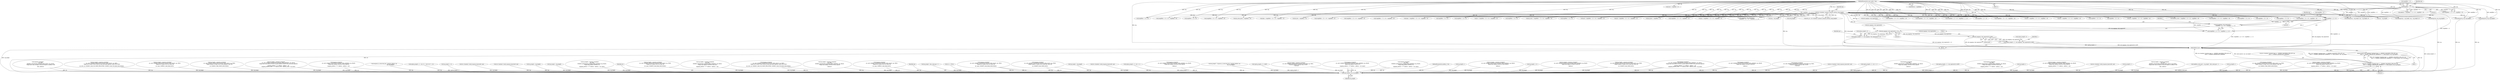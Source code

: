 digraph "0_libmodbus_5ccdf5ef79d742640355d1132fa9e2abc7fbaefc@integer" {
"1001321" [label="(Call,mb_mapping->tab_registers[i] =\n                    (req[offset + j] << 8) + req[offset + j + 1])"];
"1001328" [label="(Call,req[offset + j] << 8)"];
"1000189" [label="(Call,ctx->backend->prepare_response_tid(req, &req_length))"];
"1000163" [label="(Call,req[offset + 1] << 8)"];
"1000116" [label="(MethodParameterIn,const uint8_t *req)"];
"1001359" [label="(Call,mb_mapping->tab_registers[i] >> 8)"];
"1001354" [label="(Call,rsp[rsp_length++] = mb_mapping->tab_registers[i] >> 8)"];
"1001371" [label="(Call,mb_mapping->tab_registers[i] & 0xFF)"];
"1001366" [label="(Call,rsp[rsp_length++] = mb_mapping->tab_registers[i] & 0xFF)"];
"1001406" [label="(Call,send_msg(ctx, rsp, rsp_length))"];
"1001393" [label="(Call,(ctx->backend->backend_type == _MODBUS_BACKEND_TYPE_RTU &&\n            slave == MODBUS_BROADCAST_ADDRESS) ? 0 : send_msg(ctx, rsp, rsp_length))"];
"1001392" [label="(Return,return (ctx->backend->backend_type == _MODBUS_BACKEND_TYPE_RTU &&\n            slave == MODBUS_BROADCAST_ADDRESS) ? 0 : send_msg(ctx, rsp, rsp_length);)"];
"1000824" [label="(Call,nb_bytes = req[offset + 5])"];
"1000116" [label="(MethodParameterIn,const uint8_t *req)"];
"1000163" [label="(Call,req[offset + 1] << 8)"];
"1000191" [label="(Call,&req_length)"];
"1000245" [label="(Call,nb = (req[offset + 3] << 8) + req[offset + 4])"];
"1001112" [label="(Call,memcpy(rsp, req, req_length))"];
"1000604" [label="(Call,response_exception(\n                    ctx, &sft,\n                    MODBUS_EXCEPTION_ILLEGAL_DATA_VALUE, rsp, FALSE,\n                    \"Illegal data value 0x%0X in write_bit request at address %0X\n\",\n                    data, address))"];
"1000686" [label="(Call,req[offset + 3] << 8)"];
"1001083" [label="(Call,(req[offset + 5] << 8) + req[offset + 6])"];
"1001126" [label="(Call,req[offset + 3] << 8)"];
"1001217" [label="(Call,rsp_length = response_exception(\n                ctx, &sft, MODBUS_EXCEPTION_ILLEGAL_DATA_VALUE, rsp, TRUE,\n                \"Illegal nb of values (W%d, R%d) in write_and_read_registers (max W%d, R%d)\n\",\n                nb_write, nb, MODBUS_MAX_WR_WRITE_REGISTERS, MODBUS_MAX_WR_READ_REGISTERS))"];
"1000275" [label="(Call,rsp_length = response_exception(\n                ctx, &sft, MODBUS_EXCEPTION_ILLEGAL_DATA_VALUE, rsp, TRUE,\n                \"Illegal nb of values %d in %s (max %d)\n\",\n                nb, name, MODBUS_MAX_READ_BITS))"];
"1000854" [label="(Call,rsp_length = response_exception(\n                 ctx, &sft, MODBUS_EXCEPTION_ILLEGAL_DATA_VALUE, rsp, TRUE,\n                 \"Illegal number of values %d in write_registers (max %d)\n\",\n                nb, MODBUS_MAX_WRITE_REGISTERS))"];
"1001171" [label="(Call,nb_write_bytes = req[offset + 9])"];
"1000699" [label="(Call,nb_bits = req[offset + 5])"];
"1001257" [label="(Call,rsp_length = response_exception(\n                ctx, &sft, MODBUS_EXCEPTION_ILLEGAL_DATA_ADDRESS, rsp, FALSE,\n                \"Illegal data read address 0x%0X or write address 0x%0X write_and_read_registers\n\",\n                mapping_address < 0 ? address : address + nb,\n                mapping_address_write < 0 ? address_write : address_write + nb_write))"];
"1001410" [label="(MethodReturn,int)"];
"1000882" [label="(Call,response_exception(\n                ctx, &sft, MODBUS_EXCEPTION_ILLEGAL_DATA_ADDRESS, rsp, FALSE,\n                \"Illegal data address 0x%0X in write_registers\n\",\n                mapping_address < 0 ? address : address + nb))"];
"1001320" [label="(Block,)"];
"1000810" [label="(Call,(req[offset + 3] << 8) + req[offset + 4])"];
"1000344" [label="(Call,response_io_status(tab_bits, mapping_address, nb,\n                                            rsp, rsp_length))"];
"1000652" [label="(Call,(req[offset + 3] << 8) + req[offset + 4])"];
"1000327" [label="(Call,rsp[rsp_length++] = (nb / 8) + ((nb % 8) ? 1 : 0))"];
"1000801" [label="(Call,rsp_length += 4)"];
"1001355" [label="(Call,rsp[rsp_length++])"];
"1001372" [label="(Call,mb_mapping->tab_registers[i])"];
"1000789" [label="(Call,ctx->backend->build_response_basis(&sft, rsp))"];
"1000479" [label="(Call,ctx->backend->build_response_basis(&sft, rsp))"];
"1001405" [label="(Literal,0)"];
"1001116" [label="(Call,rsp_length = req_length)"];
"1000676" [label="(Call,rsp_length = req_length)"];
"1001157" [label="(Call,(req[offset + 7] << 8) + req[offset + 8])"];
"1000185" [label="(Call,sft.t_id = ctx->backend->prepare_response_tid(req, &req_length))"];
"1000300" [label="(Call,rsp_length = response_exception(\n                ctx, &sft,\n                MODBUS_EXCEPTION_ILLEGAL_DATA_ADDRESS, rsp, FALSE,\n                \"Illegal data address 0x%0X in %s\n\",\n                mapping_address < 0 ? address : address + nb, name))"];
"1001409" [label="(Identifier,rsp_length)"];
"1001407" [label="(Identifier,ctx)"];
"1000430" [label="(Call,rsp_length = response_exception(\n                ctx, &sft, MODBUS_EXCEPTION_ILLEGAL_DATA_VALUE, rsp, TRUE,\n                \"Illegal nb of values %d in %s (max %d)\n\",\n                nb, name, MODBUS_MAX_READ_REGISTERS))"];
"1000755" [label="(Call,rsp_length = response_exception(\n                ctx, &sft,\n                MODBUS_EXCEPTION_ILLEGAL_DATA_ADDRESS, rsp, FALSE,\n                \"Illegal data address 0x%0X in write_bits\n\",\n                mapping_address < 0 ? address : address + nb))"];
"1000559" [label="(Call,data = (req[offset + 3] << 8) + req[offset + 4])"];
"1001219" [label="(Call,response_exception(\n                ctx, &sft, MODBUS_EXCEPTION_ILLEGAL_DATA_VALUE, rsp, TRUE,\n                \"Illegal nb of values (W%d, R%d) in write_and_read_registers (max W%d, R%d)\n\",\n                nb_write, nb, MODBUS_MAX_WR_WRITE_REGISTERS, MODBUS_MAX_WR_READ_REGISTERS))"];
"1000636" [label="(Call,rsp_length = response_exception(\n                ctx, &sft,\n                MODBUS_EXCEPTION_ILLEGAL_DATA_ADDRESS, rsp, FALSE,\n                \"Illegal data address 0x%0X in write_register\n\",\n                address))"];
"1000793" [label="(Call,memcpy(rsp + rsp_length, req + rsp_length, 4))"];
"1000277" [label="(Call,response_exception(\n                ctx, &sft, MODBUS_EXCEPTION_ILLEGAL_DATA_VALUE, rsp, TRUE,\n                \"Illegal nb of values %d in %s (max %d)\n\",\n                nb, name, MODBUS_MAX_READ_BITS))"];
"1000811" [label="(Call,req[offset + 3] << 8)"];
"1001354" [label="(Call,rsp[rsp_length++] = mb_mapping->tab_registers[i] >> 8)"];
"1000148" [label="(Call,slave = req[offset - 1])"];
"1001377" [label="(Literal,0xFF)"];
"1001155" [label="(Call,nb_write = (req[offset + 7] << 8) + req[offset + 8])"];
"1001327" [label="(Call,(req[offset + j] << 8) + req[offset + j + 1])"];
"1001123" [label="(Call,nb = (req[offset + 3] << 8) + req[offset + 4])"];
"1001408" [label="(Identifier,rsp)"];
"1001000" [label="(Call,rsp_length - byte_count_pos - 1)"];
"1000131" [label="(Call,ctx == NULL)"];
"1001084" [label="(Call,req[offset + 5] << 8)"];
"1000164" [label="(Call,req[offset + 1])"];
"1000432" [label="(Call,response_exception(\n                ctx, &sft, MODBUS_EXCEPTION_ILLEGAL_DATA_VALUE, rsp, TRUE,\n                \"Illegal nb of values %d in %s (max %d)\n\",\n                nb, name, MODBUS_MAX_READ_REGISTERS))"];
"1000190" [label="(Identifier,req)"];
"1000731" [label="(Call,response_exception(\n                ctx, &sft, MODBUS_EXCEPTION_ILLEGAL_DATA_VALUE, rsp, TRUE,\n                \"Illegal number of values %d in write_bits (max %d)\n\",\n                nb, MODBUS_MAX_WRITE_BITS))"];
"1000597" [label="(Call,rsp_length = req_length)"];
"1001289" [label="(Call,ctx->backend->build_response_basis(&sft, rsp))"];
"1001068" [label="(Call,req[offset + 3] << 8)"];
"1000797" [label="(Call,req + rsp_length)"];
"1000483" [label="(Call,rsp[rsp_length++] = nb << 1)"];
"1001045" [label="(Call,response_exception(\n                ctx, &sft, MODBUS_EXCEPTION_ILLEGAL_DATA_ADDRESS, rsp, FALSE,\n                \"Illegal data address 0x%0X in write_register\n\",\n                address))"];
"1000342" [label="(Call,rsp_length = response_io_status(tab_bits, mapping_address, nb,\n                                            rsp, rsp_length))"];
"1001328" [label="(Call,req[offset + j] << 8)"];
"1000949" [label="(Call,memcpy(rsp + rsp_length, req + rsp_length, 4))"];
"1000160" [label="(Call,address = (req[offset + 1] << 8) + req[offset + 2])"];
"1000119" [label="(Block,)"];
"1000403" [label="(Call,req[offset + 3] << 8)"];
"1001366" [label="(Call,rsp[rsp_length++] = mb_mapping->tab_registers[i] & 0xFF)"];
"1000981" [label="(Call,rsp[rsp_length++] = 0xFF)"];
"1001380" [label="(Call,rsp_length = response_exception(\n            ctx, &sft, MODBUS_EXCEPTION_ILLEGAL_FUNCTION, rsp, TRUE,\n            \"Unknown Modbus function code: 0x%0X\n\", function))"];
"1001142" [label="(Call,req[offset + 5] << 8)"];
"1000457" [label="(Call,response_exception(\n                ctx, &sft, MODBUS_EXCEPTION_ILLEGAL_DATA_ADDRESS, rsp, FALSE,\n                \"Illegal data address 0x%0X in %s\n\",\n                mapping_address < 0 ? address : address + nb, name))"];
"1001359" [label="(Call,mb_mapping->tab_registers[i] >> 8)"];
"1000302" [label="(Call,response_exception(\n                ctx, &sft,\n                MODBUS_EXCEPTION_ILLEGAL_DATA_ADDRESS, rsp, FALSE,\n                \"Illegal data address 0x%0X in %s\n\",\n                mapping_address < 0 ? address : address + nb, name))"];
"1001065" [label="(Call,and = (req[offset + 3] << 8) + req[offset + 4])"];
"1001368" [label="(Identifier,rsp)"];
"1000115" [label="(MethodParameterIn,modbus_t *ctx)"];
"1001296" [label="(Call,rsp_length++)"];
"1001043" [label="(Call,rsp_length = response_exception(\n                ctx, &sft, MODBUS_EXCEPTION_ILLEGAL_DATA_ADDRESS, rsp, FALSE,\n                \"Illegal data address 0x%0X in write_register\n\",\n                address))"];
"1000808" [label="(Call,nb = (req[offset + 3] << 8) + req[offset + 4])"];
"1000957" [label="(Call,rsp_length += 4)"];
"1000169" [label="(Literal,8)"];
"1000189" [label="(Call,ctx->backend->prepare_response_tid(req, &req_length))"];
"1000247" [label="(Call,(req[offset + 3] << 8) + req[offset + 4])"];
"1000545" [label="(Call,rsp_length = response_exception(\n                ctx, &sft, MODBUS_EXCEPTION_ILLEGAL_DATA_ADDRESS, rsp, FALSE,\n                \"Illegal data address 0x%0X in write_bit\n\",\n                address))"];
"1000922" [label="(Call,mb_mapping->tab_registers[i] =\n                    (req[offset + j] << 8) + req[offset + j + 1])"];
"1000729" [label="(Call,rsp_length = response_exception(\n                ctx, &sft, MODBUS_EXCEPTION_ILLEGAL_DATA_VALUE, rsp, TRUE,\n                \"Illegal number of values %d in write_bits (max %d)\n\",\n                nb, MODBUS_MAX_WRITE_BITS))"];
"1001141" [label="(Call,(req[offset + 5] << 8) + req[offset + 6])"];
"1001259" [label="(Call,response_exception(\n                ctx, &sft, MODBUS_EXCEPTION_ILLEGAL_DATA_ADDRESS, rsp, FALSE,\n                \"Illegal data read address 0x%0X or write address 0x%0X write_and_read_registers\n\",\n                mapping_address < 0 ? address : address + nb,\n                mapping_address_write < 0 ? address_write : address_write + nb_write))"];
"1000547" [label="(Call,response_exception(\n                ctx, &sft, MODBUS_EXCEPTION_ILLEGAL_DATA_ADDRESS, rsp, FALSE,\n                \"Illegal data address 0x%0X in write_bit\n\",\n                address))"];
"1001382" [label="(Call,response_exception(\n            ctx, &sft, MODBUS_EXCEPTION_ILLEGAL_FUNCTION, rsp, TRUE,\n            \"Unknown Modbus function code: 0x%0X\n\", function))"];
"1000945" [label="(Call,ctx->backend->build_response_basis(&sft, rsp))"];
"1001352" [label="(Identifier,i)"];
"1000650" [label="(Call,data = (req[offset + 3] << 8) + req[offset + 4])"];
"1001081" [label="(Call,or = (req[offset + 5] << 8) + req[offset + 6])"];
"1001293" [label="(Call,rsp[rsp_length++] = nb << 1)"];
"1001393" [label="(Call,(ctx->backend->backend_type == _MODBUS_BACKEND_TYPE_RTU &&\n            slave == MODBUS_BROADCAST_ADDRESS) ? 0 : send_msg(ctx, rsp, rsp_length))"];
"1001322" [label="(Call,mb_mapping->tab_registers[i])"];
"1000638" [label="(Call,response_exception(\n                ctx, &sft,\n                MODBUS_EXCEPTION_ILLEGAL_DATA_ADDRESS, rsp, FALSE,\n                \"Illegal data address 0x%0X in write_register\n\",\n                address))"];
"1001336" [label="(Identifier,req)"];
"1000513" [label="(Call,rsp[rsp_length++] = tab_registers[i] & 0xFF)"];
"1001392" [label="(Return,return (ctx->backend->backend_type == _MODBUS_BACKEND_TYPE_RTU &&\n            slave == MODBUS_BROADCAST_ADDRESS) ? 0 : send_msg(ctx, rsp, rsp_length);)"];
"1000757" [label="(Call,response_exception(\n                ctx, &sft,\n                MODBUS_EXCEPTION_ILLEGAL_DATA_ADDRESS, rsp, FALSE,\n                \"Illegal data address 0x%0X in write_bits\n\",\n                mapping_address < 0 ? address : address + nb))"];
"1000248" [label="(Call,req[offset + 3] << 8)"];
"1000653" [label="(Call,req[offset + 3] << 8)"];
"1000486" [label="(Call,rsp_length++)"];
"1000683" [label="(Call,nb = (req[offset + 3] << 8) + req[offset + 4])"];
"1000953" [label="(Call,req + rsp_length)"];
"1001139" [label="(Call,address_write = (req[offset + 5] << 8) + req[offset + 6])"];
"1001334" [label="(Literal,8)"];
"1001321" [label="(Call,mb_mapping->tab_registers[i] =\n                    (req[offset + j] << 8) + req[offset + j + 1])"];
"1001125" [label="(Call,(req[offset + 3] << 8) + req[offset + 4])"];
"1001367" [label="(Call,rsp[rsp_length++])"];
"1001394" [label="(Call,ctx->backend->backend_type == _MODBUS_BACKEND_TYPE_RTU &&\n            slave == MODBUS_BROADCAST_ADDRESS)"];
"1000162" [label="(Call,(req[offset + 1] << 8) + req[offset + 2])"];
"1000155" [label="(Call,function = req[offset])"];
"1000562" [label="(Call,req[offset + 3] << 8)"];
"1001158" [label="(Call,req[offset + 7] << 8)"];
"1000880" [label="(Call,rsp_length = response_exception(\n                ctx, &sft, MODBUS_EXCEPTION_ILLEGAL_DATA_ADDRESS, rsp, FALSE,\n                \"Illegal data address 0x%0X in write_registers\n\",\n                mapping_address < 0 ? address : address + nb))"];
"1000967" [label="(Call,ctx->backend->build_response_basis(&sft, rsp))"];
"1000672" [label="(Call,memcpy(rsp, req, req_length))"];
"1000402" [label="(Call,(req[offset + 3] << 8) + req[offset + 4])"];
"1001067" [label="(Call,(req[offset + 3] << 8) + req[offset + 4])"];
"1001406" [label="(Call,send_msg(ctx, rsp, rsp_length))"];
"1000516" [label="(Call,rsp_length++)"];
"1001365" [label="(Literal,8)"];
"1000602" [label="(Call,rsp_length = response_exception(\n                    ctx, &sft,\n                    MODBUS_EXCEPTION_ILLEGAL_DATA_VALUE, rsp, FALSE,\n                    \"Illegal data value 0x%0X in write_bit request at address %0X\n\",\n                    data, address))"];
"1000685" [label="(Call,(req[offset + 3] << 8) + req[offset + 4])"];
"1001329" [label="(Call,req[offset + j])"];
"1000593" [label="(Call,memcpy(rsp, req, req_length))"];
"1000928" [label="(Call,(req[offset + j] << 8) + req[offset + j + 1])"];
"1000929" [label="(Call,req[offset + j] << 8)"];
"1001353" [label="(Block,)"];
"1000400" [label="(Call,nb = (req[offset + 3] << 8) + req[offset + 4])"];
"1001371" [label="(Call,mb_mapping->tab_registers[i] & 0xFF)"];
"1001316" [label="(Identifier,i)"];
"1000561" [label="(Call,(req[offset + 3] << 8) + req[offset + 4])"];
"1000996" [label="(Call,rsp[byte_count_pos] = rsp_length - byte_count_pos - 1)"];
"1000171" [label="(Identifier,req)"];
"1001369" [label="(Call,rsp_length++)"];
"1001360" [label="(Call,mb_mapping->tab_registers[i])"];
"1000856" [label="(Call,response_exception(\n                 ctx, &sft, MODBUS_EXCEPTION_ILLEGAL_DATA_VALUE, rsp, TRUE,\n                 \"Illegal number of values %d in write_registers (max %d)\n\",\n                nb, MODBUS_MAX_WRITE_REGISTERS))"];
"1000455" [label="(Call,rsp_length = response_exception(\n                ctx, &sft, MODBUS_EXCEPTION_ILLEGAL_DATA_ADDRESS, rsp, FALSE,\n                \"Illegal data address 0x%0X in %s\n\",\n                mapping_address < 0 ? address : address + nb, name))"];
"1001321" -> "1001320"  [label="AST: "];
"1001321" -> "1001327"  [label="CFG: "];
"1001322" -> "1001321"  [label="AST: "];
"1001327" -> "1001321"  [label="AST: "];
"1001316" -> "1001321"  [label="CFG: "];
"1001321" -> "1001410"  [label="DDG: mb_mapping->tab_registers[i]"];
"1001321" -> "1001410"  [label="DDG: (req[offset + j] << 8) + req[offset + j + 1]"];
"1001328" -> "1001321"  [label="DDG: req[offset + j]"];
"1001328" -> "1001321"  [label="DDG: 8"];
"1000189" -> "1001321"  [label="DDG: req"];
"1000116" -> "1001321"  [label="DDG: req"];
"1001321" -> "1001359"  [label="DDG: mb_mapping->tab_registers[i]"];
"1001328" -> "1001327"  [label="AST: "];
"1001328" -> "1001334"  [label="CFG: "];
"1001329" -> "1001328"  [label="AST: "];
"1001334" -> "1001328"  [label="AST: "];
"1001336" -> "1001328"  [label="CFG: "];
"1001328" -> "1001410"  [label="DDG: req[offset + j]"];
"1001328" -> "1001327"  [label="DDG: req[offset + j]"];
"1001328" -> "1001327"  [label="DDG: 8"];
"1000189" -> "1001328"  [label="DDG: req"];
"1000116" -> "1001328"  [label="DDG: req"];
"1000189" -> "1000185"  [label="AST: "];
"1000189" -> "1000191"  [label="CFG: "];
"1000190" -> "1000189"  [label="AST: "];
"1000191" -> "1000189"  [label="AST: "];
"1000185" -> "1000189"  [label="CFG: "];
"1000189" -> "1001410"  [label="DDG: req"];
"1000189" -> "1001410"  [label="DDG: &req_length"];
"1000189" -> "1000185"  [label="DDG: req"];
"1000189" -> "1000185"  [label="DDG: &req_length"];
"1000163" -> "1000189"  [label="DDG: req[offset + 1]"];
"1000116" -> "1000189"  [label="DDG: req"];
"1000189" -> "1000245"  [label="DDG: req"];
"1000189" -> "1000248"  [label="DDG: req"];
"1000189" -> "1000247"  [label="DDG: req"];
"1000189" -> "1000400"  [label="DDG: req"];
"1000189" -> "1000403"  [label="DDG: req"];
"1000189" -> "1000402"  [label="DDG: req"];
"1000189" -> "1000559"  [label="DDG: req"];
"1000189" -> "1000562"  [label="DDG: req"];
"1000189" -> "1000561"  [label="DDG: req"];
"1000189" -> "1000593"  [label="DDG: req"];
"1000189" -> "1000650"  [label="DDG: req"];
"1000189" -> "1000653"  [label="DDG: req"];
"1000189" -> "1000652"  [label="DDG: req"];
"1000189" -> "1000672"  [label="DDG: req"];
"1000189" -> "1000683"  [label="DDG: req"];
"1000189" -> "1000686"  [label="DDG: req"];
"1000189" -> "1000685"  [label="DDG: req"];
"1000189" -> "1000699"  [label="DDG: req"];
"1000189" -> "1000793"  [label="DDG: req"];
"1000189" -> "1000797"  [label="DDG: req"];
"1000189" -> "1000808"  [label="DDG: req"];
"1000189" -> "1000811"  [label="DDG: req"];
"1000189" -> "1000810"  [label="DDG: req"];
"1000189" -> "1000824"  [label="DDG: req"];
"1000189" -> "1000922"  [label="DDG: req"];
"1000189" -> "1000929"  [label="DDG: req"];
"1000189" -> "1000928"  [label="DDG: req"];
"1000189" -> "1000949"  [label="DDG: req"];
"1000189" -> "1000953"  [label="DDG: req"];
"1000189" -> "1001065"  [label="DDG: req"];
"1000189" -> "1001068"  [label="DDG: req"];
"1000189" -> "1001067"  [label="DDG: req"];
"1000189" -> "1001081"  [label="DDG: req"];
"1000189" -> "1001084"  [label="DDG: req"];
"1000189" -> "1001083"  [label="DDG: req"];
"1000189" -> "1001112"  [label="DDG: req"];
"1000189" -> "1001123"  [label="DDG: req"];
"1000189" -> "1001126"  [label="DDG: req"];
"1000189" -> "1001125"  [label="DDG: req"];
"1000189" -> "1001139"  [label="DDG: req"];
"1000189" -> "1001142"  [label="DDG: req"];
"1000189" -> "1001141"  [label="DDG: req"];
"1000189" -> "1001155"  [label="DDG: req"];
"1000189" -> "1001158"  [label="DDG: req"];
"1000189" -> "1001157"  [label="DDG: req"];
"1000189" -> "1001171"  [label="DDG: req"];
"1000189" -> "1001327"  [label="DDG: req"];
"1000163" -> "1000162"  [label="AST: "];
"1000163" -> "1000169"  [label="CFG: "];
"1000164" -> "1000163"  [label="AST: "];
"1000169" -> "1000163"  [label="AST: "];
"1000171" -> "1000163"  [label="CFG: "];
"1000163" -> "1001410"  [label="DDG: req[offset + 1]"];
"1000163" -> "1000160"  [label="DDG: req[offset + 1]"];
"1000163" -> "1000160"  [label="DDG: 8"];
"1000163" -> "1000162"  [label="DDG: req[offset + 1]"];
"1000163" -> "1000162"  [label="DDG: 8"];
"1000116" -> "1000163"  [label="DDG: req"];
"1000163" -> "1000593"  [label="DDG: req[offset + 1]"];
"1000163" -> "1000672"  [label="DDG: req[offset + 1]"];
"1000163" -> "1000793"  [label="DDG: req[offset + 1]"];
"1000163" -> "1000797"  [label="DDG: req[offset + 1]"];
"1000163" -> "1000949"  [label="DDG: req[offset + 1]"];
"1000163" -> "1000953"  [label="DDG: req[offset + 1]"];
"1000163" -> "1001112"  [label="DDG: req[offset + 1]"];
"1000116" -> "1000114"  [label="AST: "];
"1000116" -> "1001410"  [label="DDG: req"];
"1000116" -> "1000148"  [label="DDG: req"];
"1000116" -> "1000155"  [label="DDG: req"];
"1000116" -> "1000160"  [label="DDG: req"];
"1000116" -> "1000162"  [label="DDG: req"];
"1000116" -> "1000245"  [label="DDG: req"];
"1000116" -> "1000248"  [label="DDG: req"];
"1000116" -> "1000247"  [label="DDG: req"];
"1000116" -> "1000400"  [label="DDG: req"];
"1000116" -> "1000403"  [label="DDG: req"];
"1000116" -> "1000402"  [label="DDG: req"];
"1000116" -> "1000559"  [label="DDG: req"];
"1000116" -> "1000562"  [label="DDG: req"];
"1000116" -> "1000561"  [label="DDG: req"];
"1000116" -> "1000593"  [label="DDG: req"];
"1000116" -> "1000650"  [label="DDG: req"];
"1000116" -> "1000653"  [label="DDG: req"];
"1000116" -> "1000652"  [label="DDG: req"];
"1000116" -> "1000672"  [label="DDG: req"];
"1000116" -> "1000683"  [label="DDG: req"];
"1000116" -> "1000686"  [label="DDG: req"];
"1000116" -> "1000685"  [label="DDG: req"];
"1000116" -> "1000699"  [label="DDG: req"];
"1000116" -> "1000793"  [label="DDG: req"];
"1000116" -> "1000797"  [label="DDG: req"];
"1000116" -> "1000808"  [label="DDG: req"];
"1000116" -> "1000811"  [label="DDG: req"];
"1000116" -> "1000810"  [label="DDG: req"];
"1000116" -> "1000824"  [label="DDG: req"];
"1000116" -> "1000922"  [label="DDG: req"];
"1000116" -> "1000929"  [label="DDG: req"];
"1000116" -> "1000928"  [label="DDG: req"];
"1000116" -> "1000949"  [label="DDG: req"];
"1000116" -> "1000953"  [label="DDG: req"];
"1000116" -> "1001065"  [label="DDG: req"];
"1000116" -> "1001068"  [label="DDG: req"];
"1000116" -> "1001067"  [label="DDG: req"];
"1000116" -> "1001081"  [label="DDG: req"];
"1000116" -> "1001084"  [label="DDG: req"];
"1000116" -> "1001083"  [label="DDG: req"];
"1000116" -> "1001112"  [label="DDG: req"];
"1000116" -> "1001123"  [label="DDG: req"];
"1000116" -> "1001126"  [label="DDG: req"];
"1000116" -> "1001125"  [label="DDG: req"];
"1000116" -> "1001139"  [label="DDG: req"];
"1000116" -> "1001142"  [label="DDG: req"];
"1000116" -> "1001141"  [label="DDG: req"];
"1000116" -> "1001155"  [label="DDG: req"];
"1000116" -> "1001158"  [label="DDG: req"];
"1000116" -> "1001157"  [label="DDG: req"];
"1000116" -> "1001171"  [label="DDG: req"];
"1000116" -> "1001327"  [label="DDG: req"];
"1001359" -> "1001354"  [label="AST: "];
"1001359" -> "1001365"  [label="CFG: "];
"1001360" -> "1001359"  [label="AST: "];
"1001365" -> "1001359"  [label="AST: "];
"1001354" -> "1001359"  [label="CFG: "];
"1001359" -> "1001354"  [label="DDG: mb_mapping->tab_registers[i]"];
"1001359" -> "1001354"  [label="DDG: 8"];
"1001371" -> "1001359"  [label="DDG: mb_mapping->tab_registers[i]"];
"1001359" -> "1001371"  [label="DDG: mb_mapping->tab_registers[i]"];
"1001354" -> "1001353"  [label="AST: "];
"1001355" -> "1001354"  [label="AST: "];
"1001368" -> "1001354"  [label="CFG: "];
"1001354" -> "1001410"  [label="DDG: mb_mapping->tab_registers[i] >> 8"];
"1001371" -> "1001366"  [label="AST: "];
"1001371" -> "1001377"  [label="CFG: "];
"1001372" -> "1001371"  [label="AST: "];
"1001377" -> "1001371"  [label="AST: "];
"1001366" -> "1001371"  [label="CFG: "];
"1001371" -> "1001410"  [label="DDG: mb_mapping->tab_registers[i]"];
"1001371" -> "1001366"  [label="DDG: mb_mapping->tab_registers[i]"];
"1001371" -> "1001366"  [label="DDG: 0xFF"];
"1001366" -> "1001353"  [label="AST: "];
"1001367" -> "1001366"  [label="AST: "];
"1001352" -> "1001366"  [label="CFG: "];
"1001366" -> "1001410"  [label="DDG: mb_mapping->tab_registers[i] & 0xFF"];
"1001366" -> "1001410"  [label="DDG: rsp[rsp_length++]"];
"1001366" -> "1001406"  [label="DDG: rsp[rsp_length++]"];
"1001406" -> "1001393"  [label="AST: "];
"1001406" -> "1001409"  [label="CFG: "];
"1001407" -> "1001406"  [label="AST: "];
"1001408" -> "1001406"  [label="AST: "];
"1001409" -> "1001406"  [label="AST: "];
"1001393" -> "1001406"  [label="CFG: "];
"1001406" -> "1001410"  [label="DDG: rsp"];
"1001406" -> "1001410"  [label="DDG: rsp_length"];
"1001406" -> "1001410"  [label="DDG: ctx"];
"1001406" -> "1001393"  [label="DDG: ctx"];
"1001406" -> "1001393"  [label="DDG: rsp"];
"1001406" -> "1001393"  [label="DDG: rsp_length"];
"1000547" -> "1001406"  [label="DDG: ctx"];
"1000547" -> "1001406"  [label="DDG: rsp"];
"1000856" -> "1001406"  [label="DDG: ctx"];
"1000856" -> "1001406"  [label="DDG: rsp"];
"1000638" -> "1001406"  [label="DDG: ctx"];
"1000638" -> "1001406"  [label="DDG: rsp"];
"1000131" -> "1001406"  [label="DDG: ctx"];
"1001219" -> "1001406"  [label="DDG: ctx"];
"1001219" -> "1001406"  [label="DDG: rsp"];
"1000277" -> "1001406"  [label="DDG: ctx"];
"1000277" -> "1001406"  [label="DDG: rsp"];
"1000457" -> "1001406"  [label="DDG: ctx"];
"1000457" -> "1001406"  [label="DDG: rsp"];
"1001259" -> "1001406"  [label="DDG: ctx"];
"1001259" -> "1001406"  [label="DDG: rsp"];
"1000757" -> "1001406"  [label="DDG: ctx"];
"1000757" -> "1001406"  [label="DDG: rsp"];
"1000882" -> "1001406"  [label="DDG: ctx"];
"1000882" -> "1001406"  [label="DDG: rsp"];
"1000302" -> "1001406"  [label="DDG: ctx"];
"1000302" -> "1001406"  [label="DDG: rsp"];
"1001382" -> "1001406"  [label="DDG: ctx"];
"1001382" -> "1001406"  [label="DDG: rsp"];
"1000432" -> "1001406"  [label="DDG: ctx"];
"1000432" -> "1001406"  [label="DDG: rsp"];
"1000604" -> "1001406"  [label="DDG: ctx"];
"1000604" -> "1001406"  [label="DDG: rsp"];
"1000731" -> "1001406"  [label="DDG: ctx"];
"1000731" -> "1001406"  [label="DDG: rsp"];
"1001045" -> "1001406"  [label="DDG: ctx"];
"1001045" -> "1001406"  [label="DDG: rsp"];
"1000115" -> "1001406"  [label="DDG: ctx"];
"1001112" -> "1001406"  [label="DDG: rsp"];
"1000513" -> "1001406"  [label="DDG: rsp[rsp_length++]"];
"1000981" -> "1001406"  [label="DDG: rsp[rsp_length++]"];
"1000327" -> "1001406"  [label="DDG: rsp[rsp_length++]"];
"1000996" -> "1001406"  [label="DDG: rsp[byte_count_pos]"];
"1000344" -> "1001406"  [label="DDG: rsp"];
"1000593" -> "1001406"  [label="DDG: rsp"];
"1001293" -> "1001406"  [label="DDG: rsp[rsp_length++]"];
"1001289" -> "1001406"  [label="DDG: rsp"];
"1000967" -> "1001406"  [label="DDG: rsp"];
"1000672" -> "1001406"  [label="DDG: rsp"];
"1000483" -> "1001406"  [label="DDG: rsp[rsp_length++]"];
"1000479" -> "1001406"  [label="DDG: rsp"];
"1000789" -> "1001406"  [label="DDG: rsp"];
"1000945" -> "1001406"  [label="DDG: rsp"];
"1000801" -> "1001406"  [label="DDG: rsp_length"];
"1000300" -> "1001406"  [label="DDG: rsp_length"];
"1000275" -> "1001406"  [label="DDG: rsp_length"];
"1001369" -> "1001406"  [label="DDG: rsp_length"];
"1000516" -> "1001406"  [label="DDG: rsp_length"];
"1000486" -> "1001406"  [label="DDG: rsp_length"];
"1000455" -> "1001406"  [label="DDG: rsp_length"];
"1001116" -> "1001406"  [label="DDG: rsp_length"];
"1000729" -> "1001406"  [label="DDG: rsp_length"];
"1000880" -> "1001406"  [label="DDG: rsp_length"];
"1001257" -> "1001406"  [label="DDG: rsp_length"];
"1000676" -> "1001406"  [label="DDG: rsp_length"];
"1000597" -> "1001406"  [label="DDG: rsp_length"];
"1001043" -> "1001406"  [label="DDG: rsp_length"];
"1000342" -> "1001406"  [label="DDG: rsp_length"];
"1001217" -> "1001406"  [label="DDG: rsp_length"];
"1000636" -> "1001406"  [label="DDG: rsp_length"];
"1000545" -> "1001406"  [label="DDG: rsp_length"];
"1000957" -> "1001406"  [label="DDG: rsp_length"];
"1001000" -> "1001406"  [label="DDG: rsp_length"];
"1000430" -> "1001406"  [label="DDG: rsp_length"];
"1000854" -> "1001406"  [label="DDG: rsp_length"];
"1000602" -> "1001406"  [label="DDG: rsp_length"];
"1001380" -> "1001406"  [label="DDG: rsp_length"];
"1001296" -> "1001406"  [label="DDG: rsp_length"];
"1000755" -> "1001406"  [label="DDG: rsp_length"];
"1001393" -> "1001392"  [label="AST: "];
"1001393" -> "1001405"  [label="CFG: "];
"1001394" -> "1001393"  [label="AST: "];
"1001405" -> "1001393"  [label="AST: "];
"1001392" -> "1001393"  [label="CFG: "];
"1001393" -> "1001410"  [label="DDG: (ctx->backend->backend_type == _MODBUS_BACKEND_TYPE_RTU &&\n            slave == MODBUS_BROADCAST_ADDRESS) ? 0 : send_msg(ctx, rsp, rsp_length)"];
"1001393" -> "1001410"  [label="DDG: send_msg(ctx, rsp, rsp_length)"];
"1001393" -> "1001410"  [label="DDG: ctx->backend->backend_type == _MODBUS_BACKEND_TYPE_RTU &&\n            slave == MODBUS_BROADCAST_ADDRESS"];
"1001393" -> "1001392"  [label="DDG: (ctx->backend->backend_type == _MODBUS_BACKEND_TYPE_RTU &&\n            slave == MODBUS_BROADCAST_ADDRESS) ? 0 : send_msg(ctx, rsp, rsp_length)"];
"1001392" -> "1000119"  [label="AST: "];
"1001410" -> "1001392"  [label="CFG: "];
"1001392" -> "1001410"  [label="DDG: <RET>"];
}
